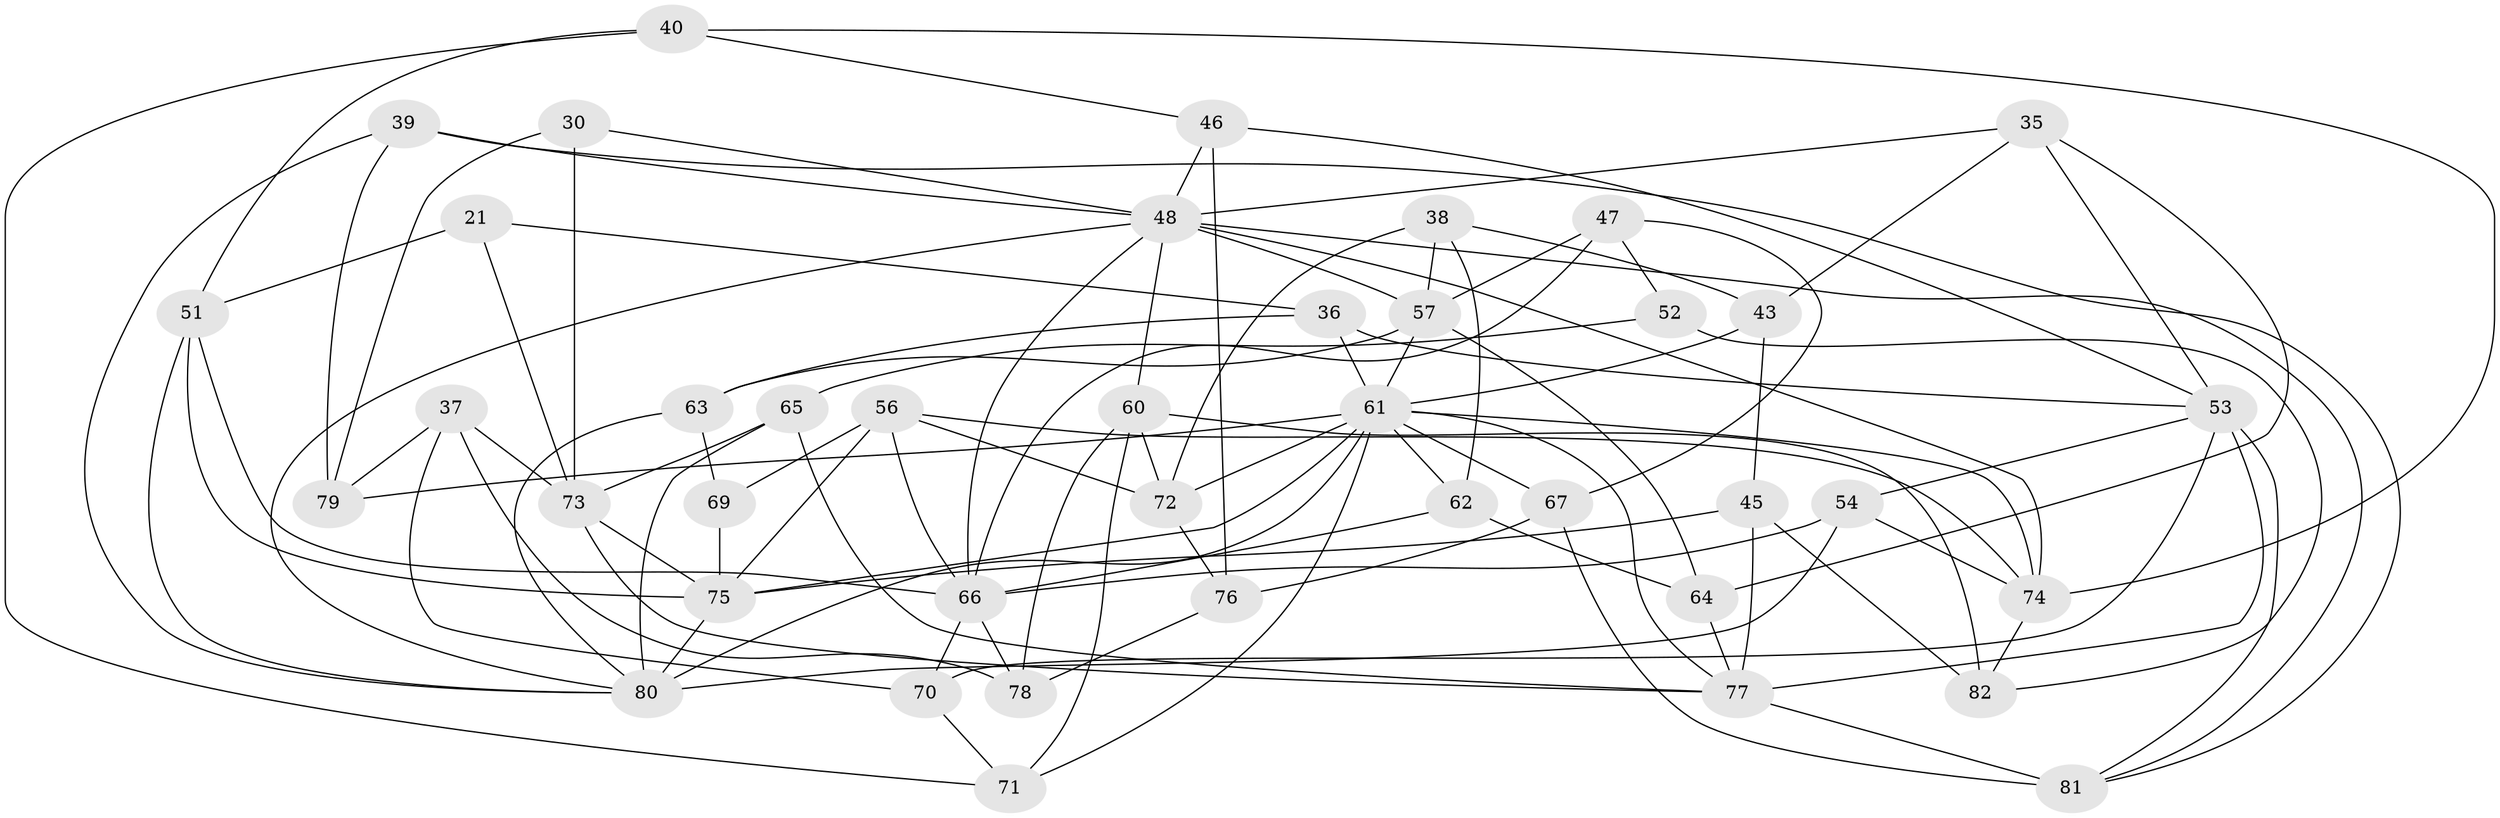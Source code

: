 // original degree distribution, {4: 1.0}
// Generated by graph-tools (version 1.1) at 2025/56/03/09/25 04:56:16]
// undirected, 41 vertices, 101 edges
graph export_dot {
graph [start="1"]
  node [color=gray90,style=filled];
  21;
  30;
  35;
  36;
  37;
  38;
  39;
  40;
  43;
  45;
  46;
  47;
  48 [super="+16+42+27"];
  51 [super="+5"];
  52;
  53 [super="+23+13"];
  54;
  56 [super="+25"];
  57 [super="+26"];
  60 [super="+58"];
  61 [super="+41+33+19"];
  62;
  63;
  64;
  65 [super="+8"];
  66 [super="+24"];
  67;
  69 [super="+9"];
  70 [super="+10"];
  71;
  72 [super="+34"];
  73 [super="+11"];
  74 [super="+1+55"];
  75 [super="+22+44+59"];
  76;
  77 [super="+32"];
  78;
  79;
  80 [super="+68"];
  81 [super="+50"];
  82 [super="+28"];
  21 -- 51 [weight=2];
  21 -- 36;
  21 -- 73;
  30 -- 79;
  30 -- 48;
  30 -- 73 [weight=2];
  35 -- 64;
  35 -- 43;
  35 -- 53;
  35 -- 48;
  36 -- 63;
  36 -- 61;
  36 -- 53;
  37 -- 78;
  37 -- 79;
  37 -- 70;
  37 -- 73;
  38 -- 43;
  38 -- 62;
  38 -- 72;
  38 -- 57;
  39 -- 79;
  39 -- 80;
  39 -- 48;
  39 -- 81;
  40 -- 71;
  40 -- 46;
  40 -- 51;
  40 -- 74;
  43 -- 45;
  43 -- 61;
  45 -- 82;
  45 -- 77;
  45 -- 75;
  46 -- 76;
  46 -- 48;
  46 -- 53;
  47 -- 66;
  47 -- 67;
  47 -- 52;
  47 -- 57;
  48 -- 60;
  48 -- 57;
  48 -- 74;
  48 -- 66;
  48 -- 81;
  48 -- 80;
  51 -- 66;
  51 -- 75;
  51 -- 80;
  52 -- 65 [weight=2];
  52 -- 82;
  53 -- 81;
  53 -- 70 [weight=3];
  53 -- 77 [weight=2];
  53 -- 54;
  54 -- 74;
  54 -- 66;
  54 -- 80;
  56 -- 66;
  56 -- 69;
  56 -- 75;
  56 -- 72 [weight=2];
  56 -- 74;
  57 -- 63;
  57 -- 64;
  57 -- 61;
  60 -- 78;
  60 -- 82 [weight=2];
  60 -- 72;
  60 -- 71;
  61 -- 74 [weight=2];
  61 -- 75 [weight=5];
  61 -- 77 [weight=2];
  61 -- 71;
  61 -- 79;
  61 -- 62;
  61 -- 67;
  61 -- 80;
  61 -- 72;
  62 -- 64;
  62 -- 66;
  63 -- 80;
  63 -- 69;
  64 -- 77;
  65 -- 77;
  65 -- 73;
  65 -- 80 [weight=2];
  66 -- 70;
  66 -- 78;
  67 -- 76;
  67 -- 81;
  69 -- 75 [weight=4];
  70 -- 71;
  72 -- 76;
  73 -- 75 [weight=2];
  73 -- 77;
  74 -- 82 [weight=2];
  75 -- 80 [weight=2];
  76 -- 78;
  77 -- 81 [weight=2];
}
